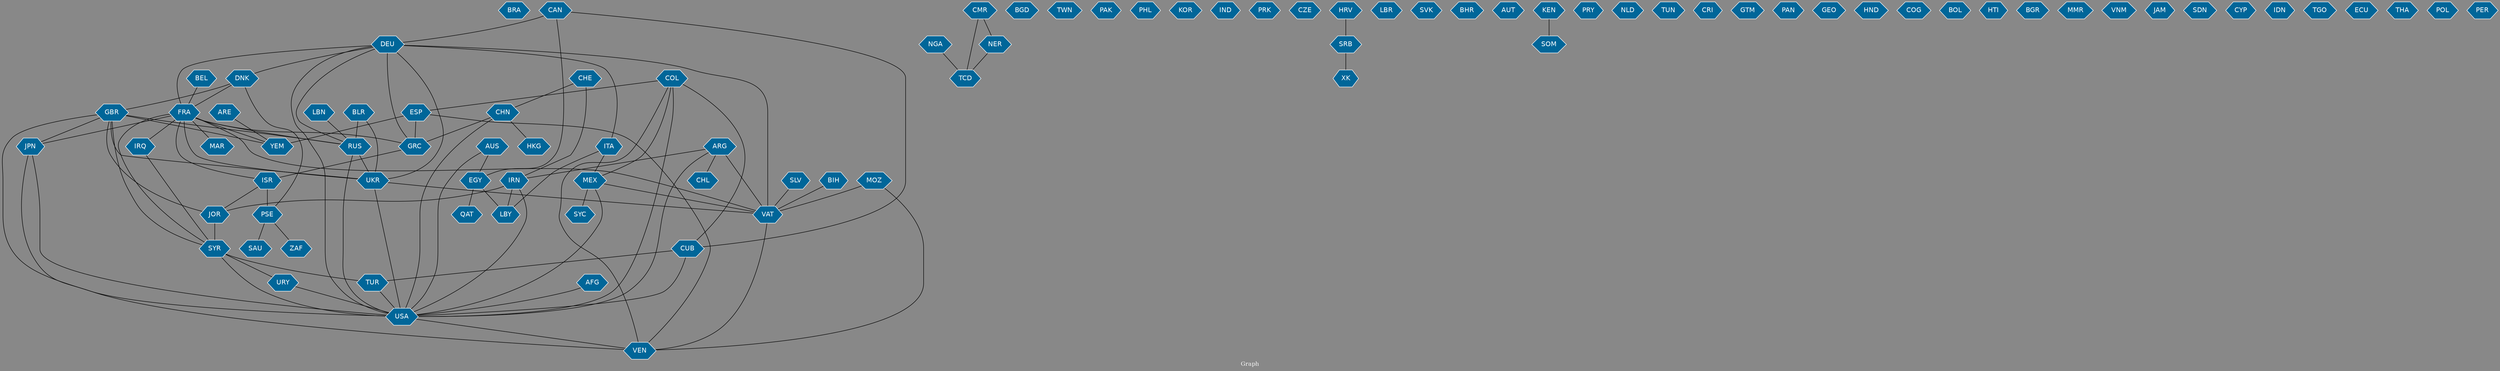 // Countries together in item graph
graph {
	graph [bgcolor="#888888" fontcolor=white fontsize=12 label="Graph" outputorder=edgesfirst overlap=prism]
	node [color=white fillcolor="#006699" fontcolor=white fontname=Helvetica shape=hexagon style=filled]
	edge [arrowhead=open color=black fontcolor=white fontname=Courier fontsize=12]
		BRA [label=BRA]
		MEX [label=MEX]
		NGA [label=NGA]
		VEN [label=VEN]
		RUS [label=RUS]
		UKR [label=UKR]
		FRA [label=FRA]
		VAT [label=VAT]
		AFG [label=AFG]
		LBY [label=LBY]
		IRN [label=IRN]
		BGD [label=BGD]
		USA [label=USA]
		ESP [label=ESP]
		GBR [label=GBR]
		AUS [label=AUS]
		TCD [label=TCD]
		CUB [label=CUB]
		TWN [label=TWN]
		GRC [label=GRC]
		EGY [label=EGY]
		SYR [label=SYR]
		CHE [label=CHE]
		DEU [label=DEU]
		COL [label=COL]
		IRQ [label=IRQ]
		ARG [label=ARG]
		PSE [label=PSE]
		PAK [label=PAK]
		ITA [label=ITA]
		ZAF [label=ZAF]
		CAN [label=CAN]
		CHL [label=CHL]
		YEM [label=YEM]
		JOR [label=JOR]
		ISR [label=ISR]
		PHL [label=PHL]
		KOR [label=KOR]
		IND [label=IND]
		TUR [label=TUR]
		PRK [label=PRK]
		CHN [label=CHN]
		CZE [label=CZE]
		JPN [label=JPN]
		HKG [label=HKG]
		SRB [label=SRB]
		XK [label=XK]
		DNK [label=DNK]
		URY [label=URY]
		LBR [label=LBR]
		CMR [label=CMR]
		BEL [label=BEL]
		SVK [label=SVK]
		BHR [label=BHR]
		AUT [label=AUT]
		SLV [label=SLV]
		KEN [label=KEN]
		SOM [label=SOM]
		PRY [label=PRY]
		LBN [label=LBN]
		QAT [label=QAT]
		NLD [label=NLD]
		TUN [label=TUN]
		CRI [label=CRI]
		GTM [label=GTM]
		NER [label=NER]
		PAN [label=PAN]
		GEO [label=GEO]
		HND [label=HND]
		COG [label=COG]
		BOL [label=BOL]
		HTI [label=HTI]
		BLR [label=BLR]
		BGR [label=BGR]
		MMR [label=MMR]
		BIH [label=BIH]
		VNM [label=VNM]
		JAM [label=JAM]
		SYC [label=SYC]
		SDN [label=SDN]
		CYP [label=CYP]
		MOZ [label=MOZ]
		IDN [label=IDN]
		SAU [label=SAU]
		ARE [label=ARE]
		TGO [label=TGO]
		ECU [label=ECU]
		HRV [label=HRV]
		THA [label=THA]
		POL [label=POL]
		MAR [label=MAR]
		PER [label=PER]
			CMR -- NER [weight=1]
			COL -- ESP [weight=1]
			COL -- MEX [weight=2]
			SYR -- TUR [weight=3]
			IRN -- JOR [weight=1]
			CUB -- TUR [weight=1]
			ARG -- USA [weight=1]
			GBR -- YEM [weight=1]
			CMR -- TCD [weight=1]
			URY -- USA [weight=1]
			FRA -- MAR [weight=1]
			AFG -- USA [weight=1]
			ARG -- VAT [weight=3]
			HRV -- SRB [weight=1]
			ARE -- YEM [weight=1]
			BEL -- FRA [weight=1]
			IRN -- LBY [weight=1]
			FRA -- YEM [weight=2]
			JOR -- SYR [weight=2]
			TUR -- USA [weight=1]
			GBR -- JPN [weight=1]
			CHN -- GRC [weight=1]
			AUS -- EGY [weight=1]
			DEU -- RUS [weight=5]
			JPN -- USA [weight=1]
			COL -- CUB [weight=2]
			EGY -- QAT [weight=1]
			CHN -- USA [weight=1]
			AUS -- USA [weight=1]
			CAN -- DEU [weight=1]
			SLV -- VAT [weight=1]
			BLR -- RUS [weight=1]
			SYR -- URY [weight=1]
			PSE -- SAU [weight=1]
			DEU -- ITA [weight=1]
			COL -- VEN [weight=3]
			LBN -- RUS [weight=1]
			BLR -- UKR [weight=4]
			JPN -- VEN [weight=1]
			ESP -- YEM [weight=1]
			GRC -- ISR [weight=1]
			IRQ -- SYR [weight=1]
			DEU -- VAT [weight=3]
			DEU -- GRC [weight=5]
			UKR -- USA [weight=8]
			MOZ -- VEN [weight=1]
			GBR -- RUS [weight=2]
			KEN -- SOM [weight=1]
			FRA -- GRC [weight=2]
			GBR -- SYR [weight=1]
			DEU -- FRA [weight=6]
			ISR -- PSE [weight=2]
			GBR -- JOR [weight=1]
			CAN -- EGY [weight=1]
			CUB -- USA [weight=2]
			MOZ -- VAT [weight=1]
			ESP -- VEN [weight=1]
			CHE -- IRN [weight=1]
			VAT -- VEN [weight=2]
			FRA -- SYR [weight=1]
			MEX -- USA [weight=4]
			COL -- USA [weight=1]
			CAN -- CUB [weight=1]
			ARG -- CHL [weight=1]
			PSE -- ZAF [weight=1]
			FRA -- RUS [weight=6]
			IRN -- USA [weight=1]
			MEX -- VAT [weight=2]
			EGY -- LBY [weight=4]
			CHE -- CHN [weight=1]
			ITA -- MEX [weight=1]
			NGA -- TCD [weight=1]
			GBR -- USA [weight=1]
			FRA -- JPN [weight=2]
			ESP -- GRC [weight=1]
			SYR -- USA [weight=1]
			DEU -- UKR [weight=12]
			ISR -- JOR [weight=1]
			ITA -- LBY [weight=2]
			DNK -- GBR [weight=1]
			FRA -- IRQ [weight=3]
			DEU -- DNK [weight=1]
			FRA -- VAT [weight=1]
			BIH -- VAT [weight=1]
			DNK -- PSE [weight=1]
			GBR -- UKR [weight=2]
			RUS -- USA [weight=3]
			MEX -- SYC [weight=1]
			DEU -- USA [weight=2]
			USA -- VEN [weight=3]
			UKR -- VAT [weight=3]
			DNK -- FRA [weight=1]
			SRB -- XK [weight=1]
			FRA -- ISR [weight=1]
			RUS -- UKR [weight=24]
			FRA -- UKR [weight=6]
			NER -- TCD [weight=1]
			ARG -- IRN [weight=1]
			CHN -- HKG [weight=1]
}